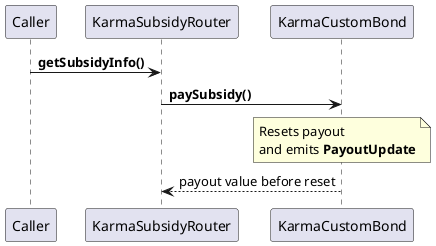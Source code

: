 @startuml Karma Subsidy Router getSubsidyInfo

Caller -> KarmaSubsidyRouter : **getSubsidyInfo()**

KarmaSubsidyRouter -> KarmaCustomBond : **paySubsidy()**

note over KarmaCustomBond : Resets payout \n\
and emits **PayoutUpdate**

return payout value before reset

@enduml